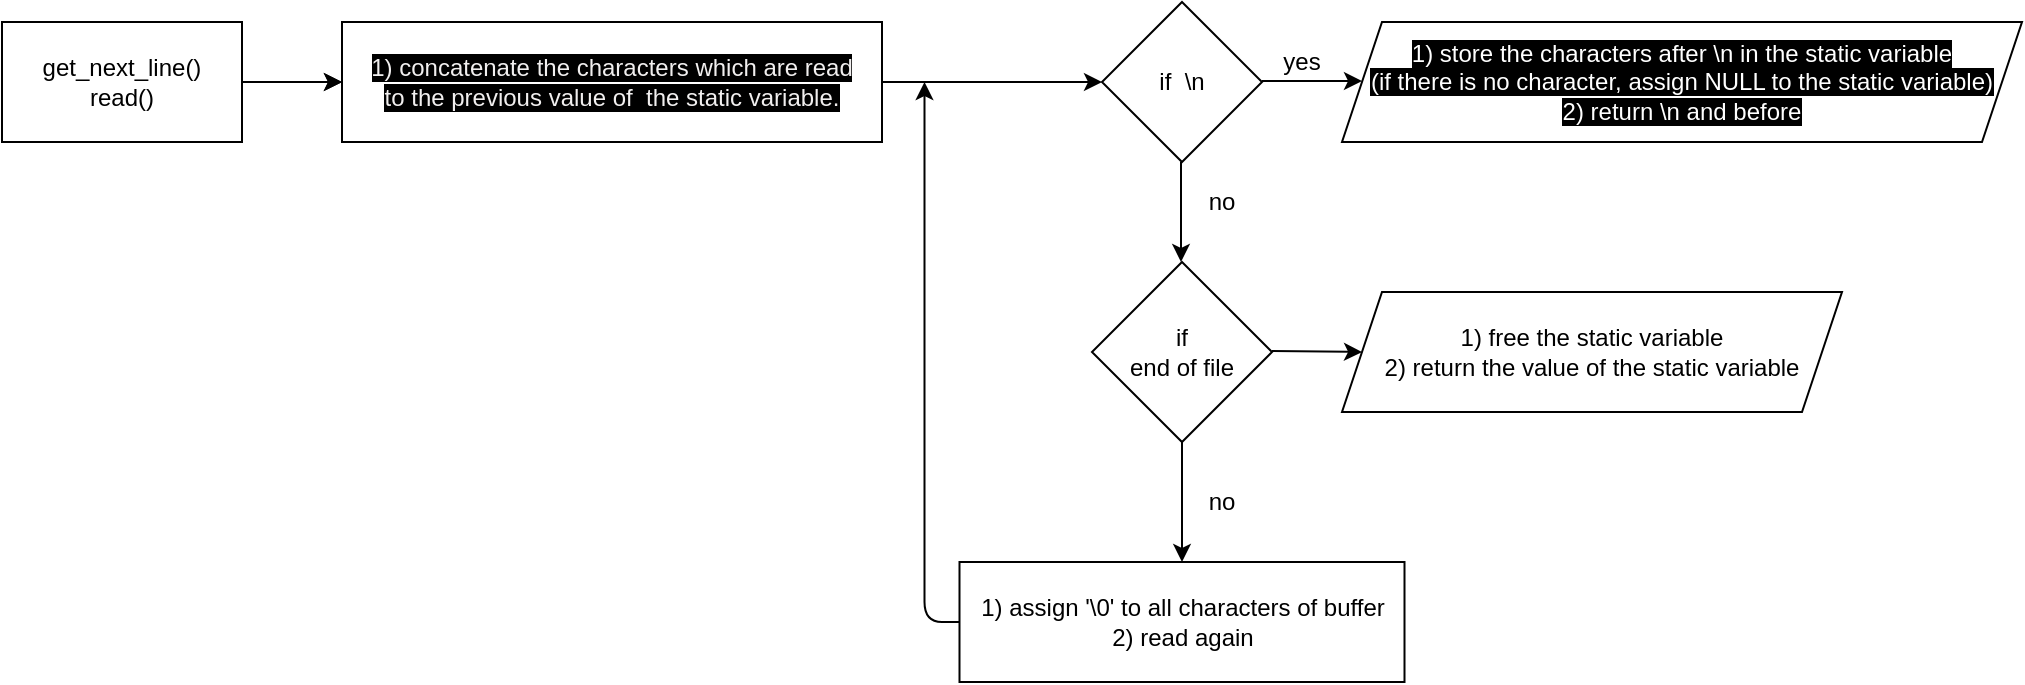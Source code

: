 <mxfile>
    <diagram name="Page-1" id="6k0bjrFBND-zZMjynmPb">
        <mxGraphModel dx="1831" dy="557" grid="1" gridSize="10" guides="1" tooltips="1" connect="1" arrows="1" fold="1" page="1" pageScale="1" pageWidth="3300" pageHeight="4681" background="none" math="0" shadow="0">
            <root>
                <mxCell id="0"/>
                <mxCell id="1" parent="0"/>
                <mxCell id="7" value="" style="edgeStyle=orthogonalEdgeStyle;rounded=0;orthogonalLoop=1;jettySize=auto;html=1;" parent="1" source="8" edge="1">
                    <mxGeometry relative="1" as="geometry">
                        <mxPoint x="180" y="100" as="targetPoint"/>
                    </mxGeometry>
                </mxCell>
                <mxCell id="8" value="get_next_line()&lt;br&gt;read()" style="rounded=0;whiteSpace=wrap;html=1;" parent="1" vertex="1">
                    <mxGeometry x="10" y="70" width="120" height="60" as="geometry"/>
                </mxCell>
                <mxCell id="9" value="" style="endArrow=classic;html=1;rounded=0;exitX=1;exitY=0.5;exitDx=0;exitDy=0;" parent="1" source="8" edge="1">
                    <mxGeometry width="50" height="50" relative="1" as="geometry">
                        <mxPoint x="148" y="99.5" as="sourcePoint"/>
                        <mxPoint x="180" y="100" as="targetPoint"/>
                    </mxGeometry>
                </mxCell>
                <mxCell id="10" value="" style="endArrow=classic;html=1;rounded=0;exitX=1;exitY=0.5;exitDx=0;exitDy=0;" parent="1" edge="1">
                    <mxGeometry width="50" height="50" relative="1" as="geometry">
                        <mxPoint x="640" y="99.5" as="sourcePoint"/>
                        <mxPoint x="690" y="99.5" as="targetPoint"/>
                    </mxGeometry>
                </mxCell>
                <mxCell id="11" value="yes" style="text;html=1;strokeColor=none;fillColor=none;align=center;verticalAlign=middle;whiteSpace=wrap;rounded=0;" parent="1" vertex="1">
                    <mxGeometry x="640" y="80" width="40" height="20" as="geometry"/>
                </mxCell>
                <mxCell id="12" value="" style="endArrow=classic;html=1;rounded=0;" parent="1" edge="1">
                    <mxGeometry width="50" height="50" relative="1" as="geometry">
                        <mxPoint x="599.5" y="140" as="sourcePoint"/>
                        <mxPoint x="599.5" y="190" as="targetPoint"/>
                    </mxGeometry>
                </mxCell>
                <mxCell id="14" value="no" style="text;html=1;strokeColor=none;fillColor=none;align=center;verticalAlign=middle;whiteSpace=wrap;rounded=0;" parent="1" vertex="1">
                    <mxGeometry x="610" y="150" width="20" height="20" as="geometry"/>
                </mxCell>
                <mxCell id="18" value="1) assign '\0' to all characters of buffer&lt;br&gt;2) read again" style="rounded=0;whiteSpace=wrap;html=1;" parent="1" vertex="1">
                    <mxGeometry x="488.75" y="340" width="222.5" height="60" as="geometry"/>
                </mxCell>
                <mxCell id="21" value="&lt;span style=&quot;font-family: Helvetica; font-size: 12px; font-style: normal; font-variant-ligatures: normal; font-variant-caps: normal; font-weight: 400; letter-spacing: normal; orphans: 2; text-align: left; text-indent: 0px; text-transform: none; widows: 2; word-spacing: 0px; -webkit-text-stroke-width: 0px; text-decoration-thickness: initial; text-decoration-style: initial; text-decoration-color: initial; float: none; display: inline !important;&quot;&gt;&lt;font style=&quot;background-color: rgb(0, 0, 0);&quot; color=&quot;#ffffff&quot;&gt;1) store the characters after \n in the static variable&lt;br&gt;(if there is no character, assign NULL to the static variable)&lt;br&gt;&lt;/font&gt;&lt;span style=&quot;color: rgb(255, 255, 255); background-color: rgb(0, 0, 0);&quot;&gt;2) return \n and before&lt;/span&gt;&lt;br style=&quot;border-color: var(--border-color);&quot;&gt;&lt;/span&gt;" style="shape=parallelogram;perimeter=parallelogramPerimeter;whiteSpace=wrap;html=1;fixedSize=1;" parent="1" vertex="1">
                    <mxGeometry x="680" y="70" width="340" height="60" as="geometry"/>
                </mxCell>
                <mxCell id="23" value="" style="edgeStyle=none;html=1;exitX=1;exitY=0.5;exitDx=0;exitDy=0;" parent="1" source="54" target="25" edge="1">
                    <mxGeometry relative="1" as="geometry">
                        <mxPoint x="510" y="100" as="sourcePoint"/>
                    </mxGeometry>
                </mxCell>
                <mxCell id="25" value="if &amp;nbsp;\n" style="rhombus;whiteSpace=wrap;html=1;" parent="1" vertex="1">
                    <mxGeometry x="560" y="60" width="80" height="80" as="geometry"/>
                </mxCell>
                <mxCell id="31" value="if&lt;br&gt;end of file" style="rhombus;whiteSpace=wrap;html=1;" parent="1" vertex="1">
                    <mxGeometry x="555" y="190" width="90" height="90" as="geometry"/>
                </mxCell>
                <mxCell id="33" value="" style="endArrow=classic;html=1;" parent="1" edge="1">
                    <mxGeometry width="50" height="50" relative="1" as="geometry">
                        <mxPoint x="645" y="234.5" as="sourcePoint"/>
                        <mxPoint x="690" y="235" as="targetPoint"/>
                    </mxGeometry>
                </mxCell>
                <mxCell id="54" value="&lt;span style=&quot;color: rgb(241, 239, 239); font-family: Helvetica; font-size: 12px; font-style: normal; font-variant-ligatures: normal; font-variant-caps: normal; font-weight: 400; letter-spacing: normal; orphans: 2; text-align: left; text-indent: 0px; text-transform: none; widows: 2; word-spacing: 0px; -webkit-text-stroke-width: 0px; background-color: rgb(0, 0, 0); text-decoration-thickness: initial; text-decoration-style: initial; text-decoration-color: initial; float: none; display: inline !important;&quot;&gt;1) concatenate the characters which are read&lt;/span&gt;&lt;br style=&quot;border-color: rgb(0, 0, 0); color: rgb(241, 239, 239); font-family: Helvetica; font-size: 12px; font-style: normal; font-variant-ligatures: normal; font-variant-caps: normal; font-weight: 400; letter-spacing: normal; orphans: 2; text-align: left; text-indent: 0px; text-transform: none; widows: 2; word-spacing: 0px; -webkit-text-stroke-width: 0px; text-decoration-thickness: initial; text-decoration-style: initial; text-decoration-color: initial;&quot;&gt;&lt;span style=&quot;color: rgb(241, 239, 239); font-family: Helvetica; font-size: 12px; font-style: normal; font-variant-ligatures: normal; font-variant-caps: normal; font-weight: 400; letter-spacing: normal; orphans: 2; text-align: left; text-indent: 0px; text-transform: none; widows: 2; word-spacing: 0px; -webkit-text-stroke-width: 0px; background-color: rgb(0, 0, 0); text-decoration-thickness: initial; text-decoration-style: initial; text-decoration-color: initial; float: none; display: inline !important;&quot;&gt;to the previous value of&amp;nbsp; the static variable.&lt;/span&gt;" style="rounded=0;whiteSpace=wrap;html=1;" parent="1" vertex="1">
                    <mxGeometry x="180" y="70" width="270" height="60" as="geometry"/>
                </mxCell>
                <mxCell id="57" value="" style="endArrow=classic;html=1;exitX=0.5;exitY=1;exitDx=0;exitDy=0;" parent="1" source="31" edge="1">
                    <mxGeometry width="50" height="50" relative="1" as="geometry">
                        <mxPoint x="602.5" y="340" as="sourcePoint"/>
                        <mxPoint x="600" y="340" as="targetPoint"/>
                    </mxGeometry>
                </mxCell>
                <mxCell id="58" value="no" style="text;html=1;strokeColor=none;fillColor=none;align=center;verticalAlign=middle;whiteSpace=wrap;rounded=0;" parent="1" vertex="1">
                    <mxGeometry x="610" y="300" width="20" height="20" as="geometry"/>
                </mxCell>
                <mxCell id="60" value="1) free the static variable&lt;br&gt;2) return the value of the static variable" style="shape=parallelogram;perimeter=parallelogramPerimeter;whiteSpace=wrap;html=1;fixedSize=1;" parent="1" vertex="1">
                    <mxGeometry x="680" y="205" width="250" height="60" as="geometry"/>
                </mxCell>
                <mxCell id="62" value="" style="endArrow=classic;html=1;" parent="1" edge="1">
                    <mxGeometry width="50" height="50" relative="1" as="geometry">
                        <mxPoint x="488.75" y="370" as="sourcePoint"/>
                        <mxPoint x="471.25" y="100" as="targetPoint"/>
                        <Array as="points">
                            <mxPoint x="471.25" y="370"/>
                            <mxPoint x="471.25" y="190"/>
                        </Array>
                    </mxGeometry>
                </mxCell>
            </root>
        </mxGraphModel>
    </diagram>
</mxfile>